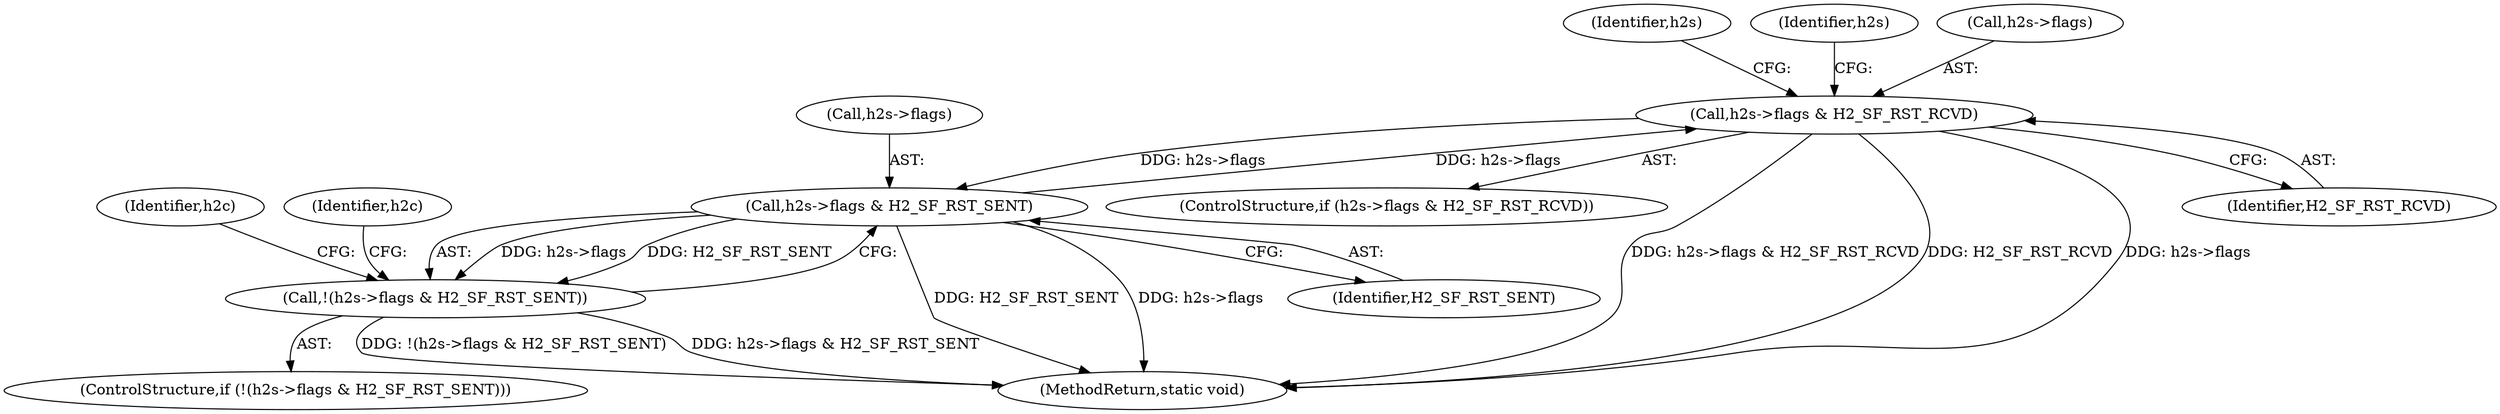 digraph "0_haproxy_3f0e1ec70173593f4c2b3681b26c04a4ed5fc588@pointer" {
"1000509" [label="(Call,h2s->flags & H2_SF_RST_RCVD)"];
"1000526" [label="(Call,h2s->flags & H2_SF_RST_SENT)"];
"1000509" [label="(Call,h2s->flags & H2_SF_RST_RCVD)"];
"1000525" [label="(Call,!(h2s->flags & H2_SF_RST_SENT))"];
"1000525" [label="(Call,!(h2s->flags & H2_SF_RST_SENT))"];
"1000526" [label="(Call,h2s->flags & H2_SF_RST_SENT)"];
"1000508" [label="(ControlStructure,if (h2s->flags & H2_SF_RST_RCVD))"];
"1000527" [label="(Call,h2s->flags)"];
"1000536" [label="(Identifier,h2c)"];
"1000854" [label="(MethodReturn,static void)"];
"1000509" [label="(Call,h2s->flags & H2_SF_RST_RCVD)"];
"1000524" [label="(ControlStructure,if (!(h2s->flags & H2_SF_RST_SENT)))"];
"1000528" [label="(Identifier,h2s)"];
"1000530" [label="(Identifier,H2_SF_RST_SENT)"];
"1000516" [label="(Identifier,h2s)"];
"1000513" [label="(Identifier,H2_SF_RST_RCVD)"];
"1000510" [label="(Call,h2s->flags)"];
"1000560" [label="(Identifier,h2c)"];
"1000509" -> "1000508"  [label="AST: "];
"1000509" -> "1000513"  [label="CFG: "];
"1000510" -> "1000509"  [label="AST: "];
"1000513" -> "1000509"  [label="AST: "];
"1000516" -> "1000509"  [label="CFG: "];
"1000528" -> "1000509"  [label="CFG: "];
"1000509" -> "1000854"  [label="DDG: h2s->flags & H2_SF_RST_RCVD"];
"1000509" -> "1000854"  [label="DDG: H2_SF_RST_RCVD"];
"1000509" -> "1000854"  [label="DDG: h2s->flags"];
"1000526" -> "1000509"  [label="DDG: h2s->flags"];
"1000509" -> "1000526"  [label="DDG: h2s->flags"];
"1000526" -> "1000525"  [label="AST: "];
"1000526" -> "1000530"  [label="CFG: "];
"1000527" -> "1000526"  [label="AST: "];
"1000530" -> "1000526"  [label="AST: "];
"1000525" -> "1000526"  [label="CFG: "];
"1000526" -> "1000854"  [label="DDG: H2_SF_RST_SENT"];
"1000526" -> "1000854"  [label="DDG: h2s->flags"];
"1000526" -> "1000525"  [label="DDG: h2s->flags"];
"1000526" -> "1000525"  [label="DDG: H2_SF_RST_SENT"];
"1000525" -> "1000524"  [label="AST: "];
"1000536" -> "1000525"  [label="CFG: "];
"1000560" -> "1000525"  [label="CFG: "];
"1000525" -> "1000854"  [label="DDG: !(h2s->flags & H2_SF_RST_SENT)"];
"1000525" -> "1000854"  [label="DDG: h2s->flags & H2_SF_RST_SENT"];
}
